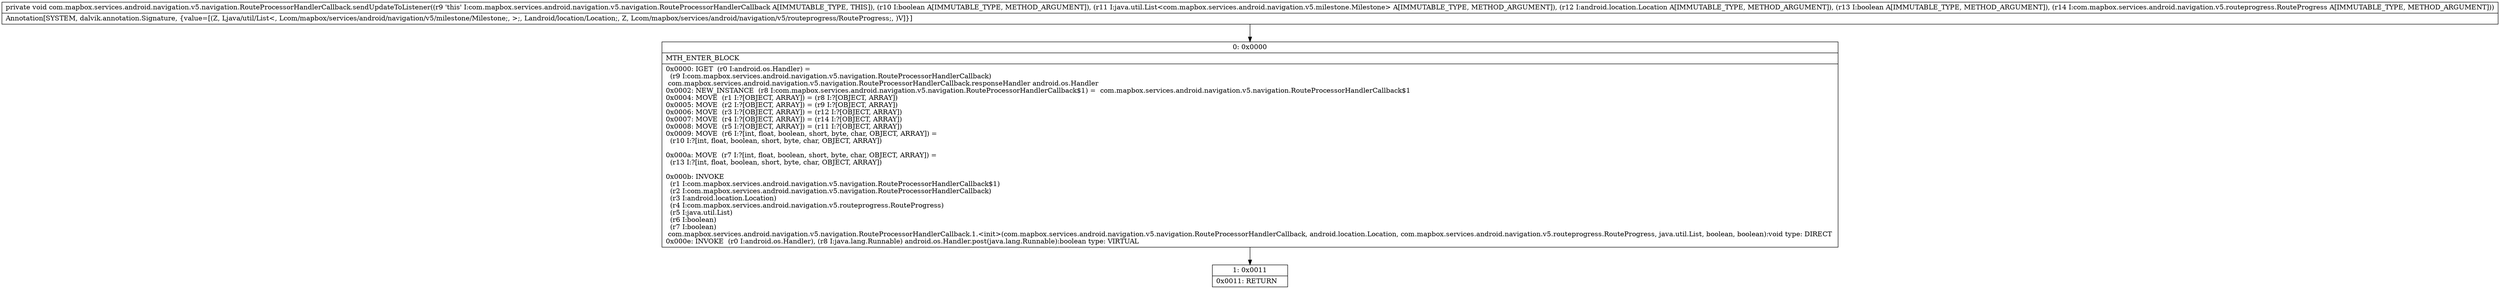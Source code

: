 digraph "CFG forcom.mapbox.services.android.navigation.v5.navigation.RouteProcessorHandlerCallback.sendUpdateToListener(ZLjava\/util\/List;Landroid\/location\/Location;ZLcom\/mapbox\/services\/android\/navigation\/v5\/routeprogress\/RouteProgress;)V" {
Node_0 [shape=record,label="{0\:\ 0x0000|MTH_ENTER_BLOCK\l|0x0000: IGET  (r0 I:android.os.Handler) = \l  (r9 I:com.mapbox.services.android.navigation.v5.navigation.RouteProcessorHandlerCallback)\l com.mapbox.services.android.navigation.v5.navigation.RouteProcessorHandlerCallback.responseHandler android.os.Handler \l0x0002: NEW_INSTANCE  (r8 I:com.mapbox.services.android.navigation.v5.navigation.RouteProcessorHandlerCallback$1) =  com.mapbox.services.android.navigation.v5.navigation.RouteProcessorHandlerCallback$1 \l0x0004: MOVE  (r1 I:?[OBJECT, ARRAY]) = (r8 I:?[OBJECT, ARRAY]) \l0x0005: MOVE  (r2 I:?[OBJECT, ARRAY]) = (r9 I:?[OBJECT, ARRAY]) \l0x0006: MOVE  (r3 I:?[OBJECT, ARRAY]) = (r12 I:?[OBJECT, ARRAY]) \l0x0007: MOVE  (r4 I:?[OBJECT, ARRAY]) = (r14 I:?[OBJECT, ARRAY]) \l0x0008: MOVE  (r5 I:?[OBJECT, ARRAY]) = (r11 I:?[OBJECT, ARRAY]) \l0x0009: MOVE  (r6 I:?[int, float, boolean, short, byte, char, OBJECT, ARRAY]) = \l  (r10 I:?[int, float, boolean, short, byte, char, OBJECT, ARRAY])\l \l0x000a: MOVE  (r7 I:?[int, float, boolean, short, byte, char, OBJECT, ARRAY]) = \l  (r13 I:?[int, float, boolean, short, byte, char, OBJECT, ARRAY])\l \l0x000b: INVOKE  \l  (r1 I:com.mapbox.services.android.navigation.v5.navigation.RouteProcessorHandlerCallback$1)\l  (r2 I:com.mapbox.services.android.navigation.v5.navigation.RouteProcessorHandlerCallback)\l  (r3 I:android.location.Location)\l  (r4 I:com.mapbox.services.android.navigation.v5.routeprogress.RouteProgress)\l  (r5 I:java.util.List)\l  (r6 I:boolean)\l  (r7 I:boolean)\l com.mapbox.services.android.navigation.v5.navigation.RouteProcessorHandlerCallback.1.\<init\>(com.mapbox.services.android.navigation.v5.navigation.RouteProcessorHandlerCallback, android.location.Location, com.mapbox.services.android.navigation.v5.routeprogress.RouteProgress, java.util.List, boolean, boolean):void type: DIRECT \l0x000e: INVOKE  (r0 I:android.os.Handler), (r8 I:java.lang.Runnable) android.os.Handler.post(java.lang.Runnable):boolean type: VIRTUAL \l}"];
Node_1 [shape=record,label="{1\:\ 0x0011|0x0011: RETURN   \l}"];
MethodNode[shape=record,label="{private void com.mapbox.services.android.navigation.v5.navigation.RouteProcessorHandlerCallback.sendUpdateToListener((r9 'this' I:com.mapbox.services.android.navigation.v5.navigation.RouteProcessorHandlerCallback A[IMMUTABLE_TYPE, THIS]), (r10 I:boolean A[IMMUTABLE_TYPE, METHOD_ARGUMENT]), (r11 I:java.util.List\<com.mapbox.services.android.navigation.v5.milestone.Milestone\> A[IMMUTABLE_TYPE, METHOD_ARGUMENT]), (r12 I:android.location.Location A[IMMUTABLE_TYPE, METHOD_ARGUMENT]), (r13 I:boolean A[IMMUTABLE_TYPE, METHOD_ARGUMENT]), (r14 I:com.mapbox.services.android.navigation.v5.routeprogress.RouteProgress A[IMMUTABLE_TYPE, METHOD_ARGUMENT]))  | Annotation[SYSTEM, dalvik.annotation.Signature, \{value=[(Z, Ljava\/util\/List\<, Lcom\/mapbox\/services\/android\/navigation\/v5\/milestone\/Milestone;, \>;, Landroid\/location\/Location;, Z, Lcom\/mapbox\/services\/android\/navigation\/v5\/routeprogress\/RouteProgress;, )V]\}]\l}"];
MethodNode -> Node_0;
Node_0 -> Node_1;
}

